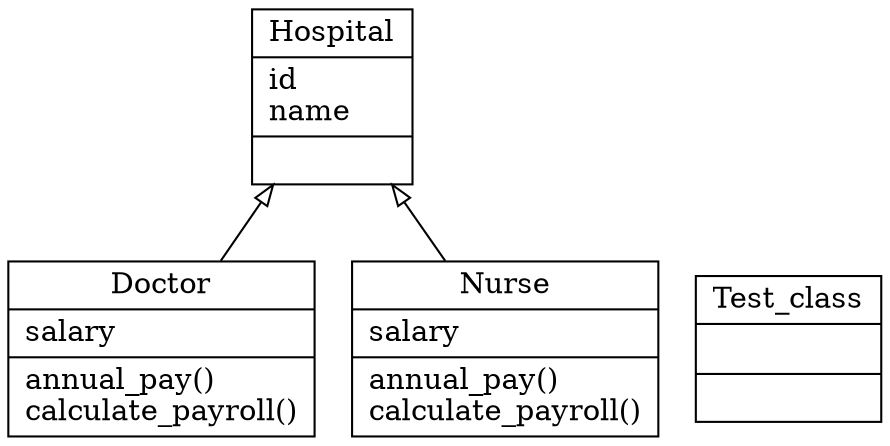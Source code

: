 digraph "classes" {
charset="utf-8"
rankdir=BT
"0" [label="{Doctor|salary\l|annual_pay()\lcalculate_payroll()\l}", shape="record"];
"1" [label="{Hospital|id\lname\l|}", shape="record"];
"2" [label="{Nurse|salary\l|annual_pay()\lcalculate_payroll()\l}", shape="record"];
"3" [label="{Test_class|\l|}", shape="record"];
"0" -> "1" [arrowhead="empty", arrowtail="none"];
"2" -> "1" [arrowhead="empty", arrowtail="none"];
}

